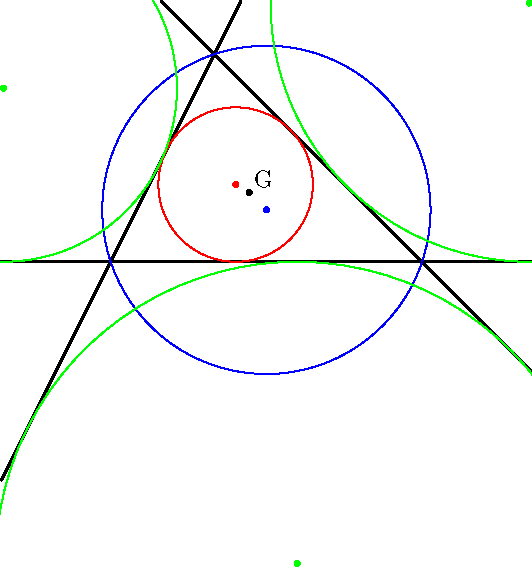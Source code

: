 import geometry;
size(10cm);

// currentcoordsys=cartesiansystem((2,1),i=(1,0.5),j=(-0.25,0.75));
// show(currentcoordsys);

point A=(-1,0), B=(2,0), C=(0,2);

draw(line(A,B), linewidth(bp));
draw(line(A,C), linewidth(bp));
draw(line(B,C), linewidth(bp));

/*<asyxml><view file="modules/geometry.asy" type="circle" signature="circle(point,point,point)"/></asyxml>*/
circle cc=circle(A,B,C);
draw(cc, blue);
dot(cc.C, blue);

/*<asyxml><view file="modules/geometry.asy" type="circle" signature="incircle(point,point,point)"/></asyxml>*/
circle ic=incircle(A,B,C);
draw(ic, red);
dot(ic.C, red);


/*<asyxml><view file="modules/geometry.asy" type="circle" signature="excircle(point,point,point)"/></asyxml>*/
circle ec=excircle(A,B,C);
/*<asyxml><view file="modules/geometry.asy" type="void" signature="clipdraw(picture,Label,path,align,pen,arrowbar,arrowbar,real,real,Label,marker)"/></asyxml>*/
clipdraw(ec, green);
dot(ec.C, green);

ec=excircle(A,C,B);
clipdraw(ec, green);
dot(ec.C, green);

ec=excircle(C,B,A);
clipdraw(ec, green);
dot(ec.C, green);

dot("G",centroid(A,B,C),NE);

// Enlarge the bounding box of the current picture
// draw(box((-2.5,-3), (3.5,3.5)));
